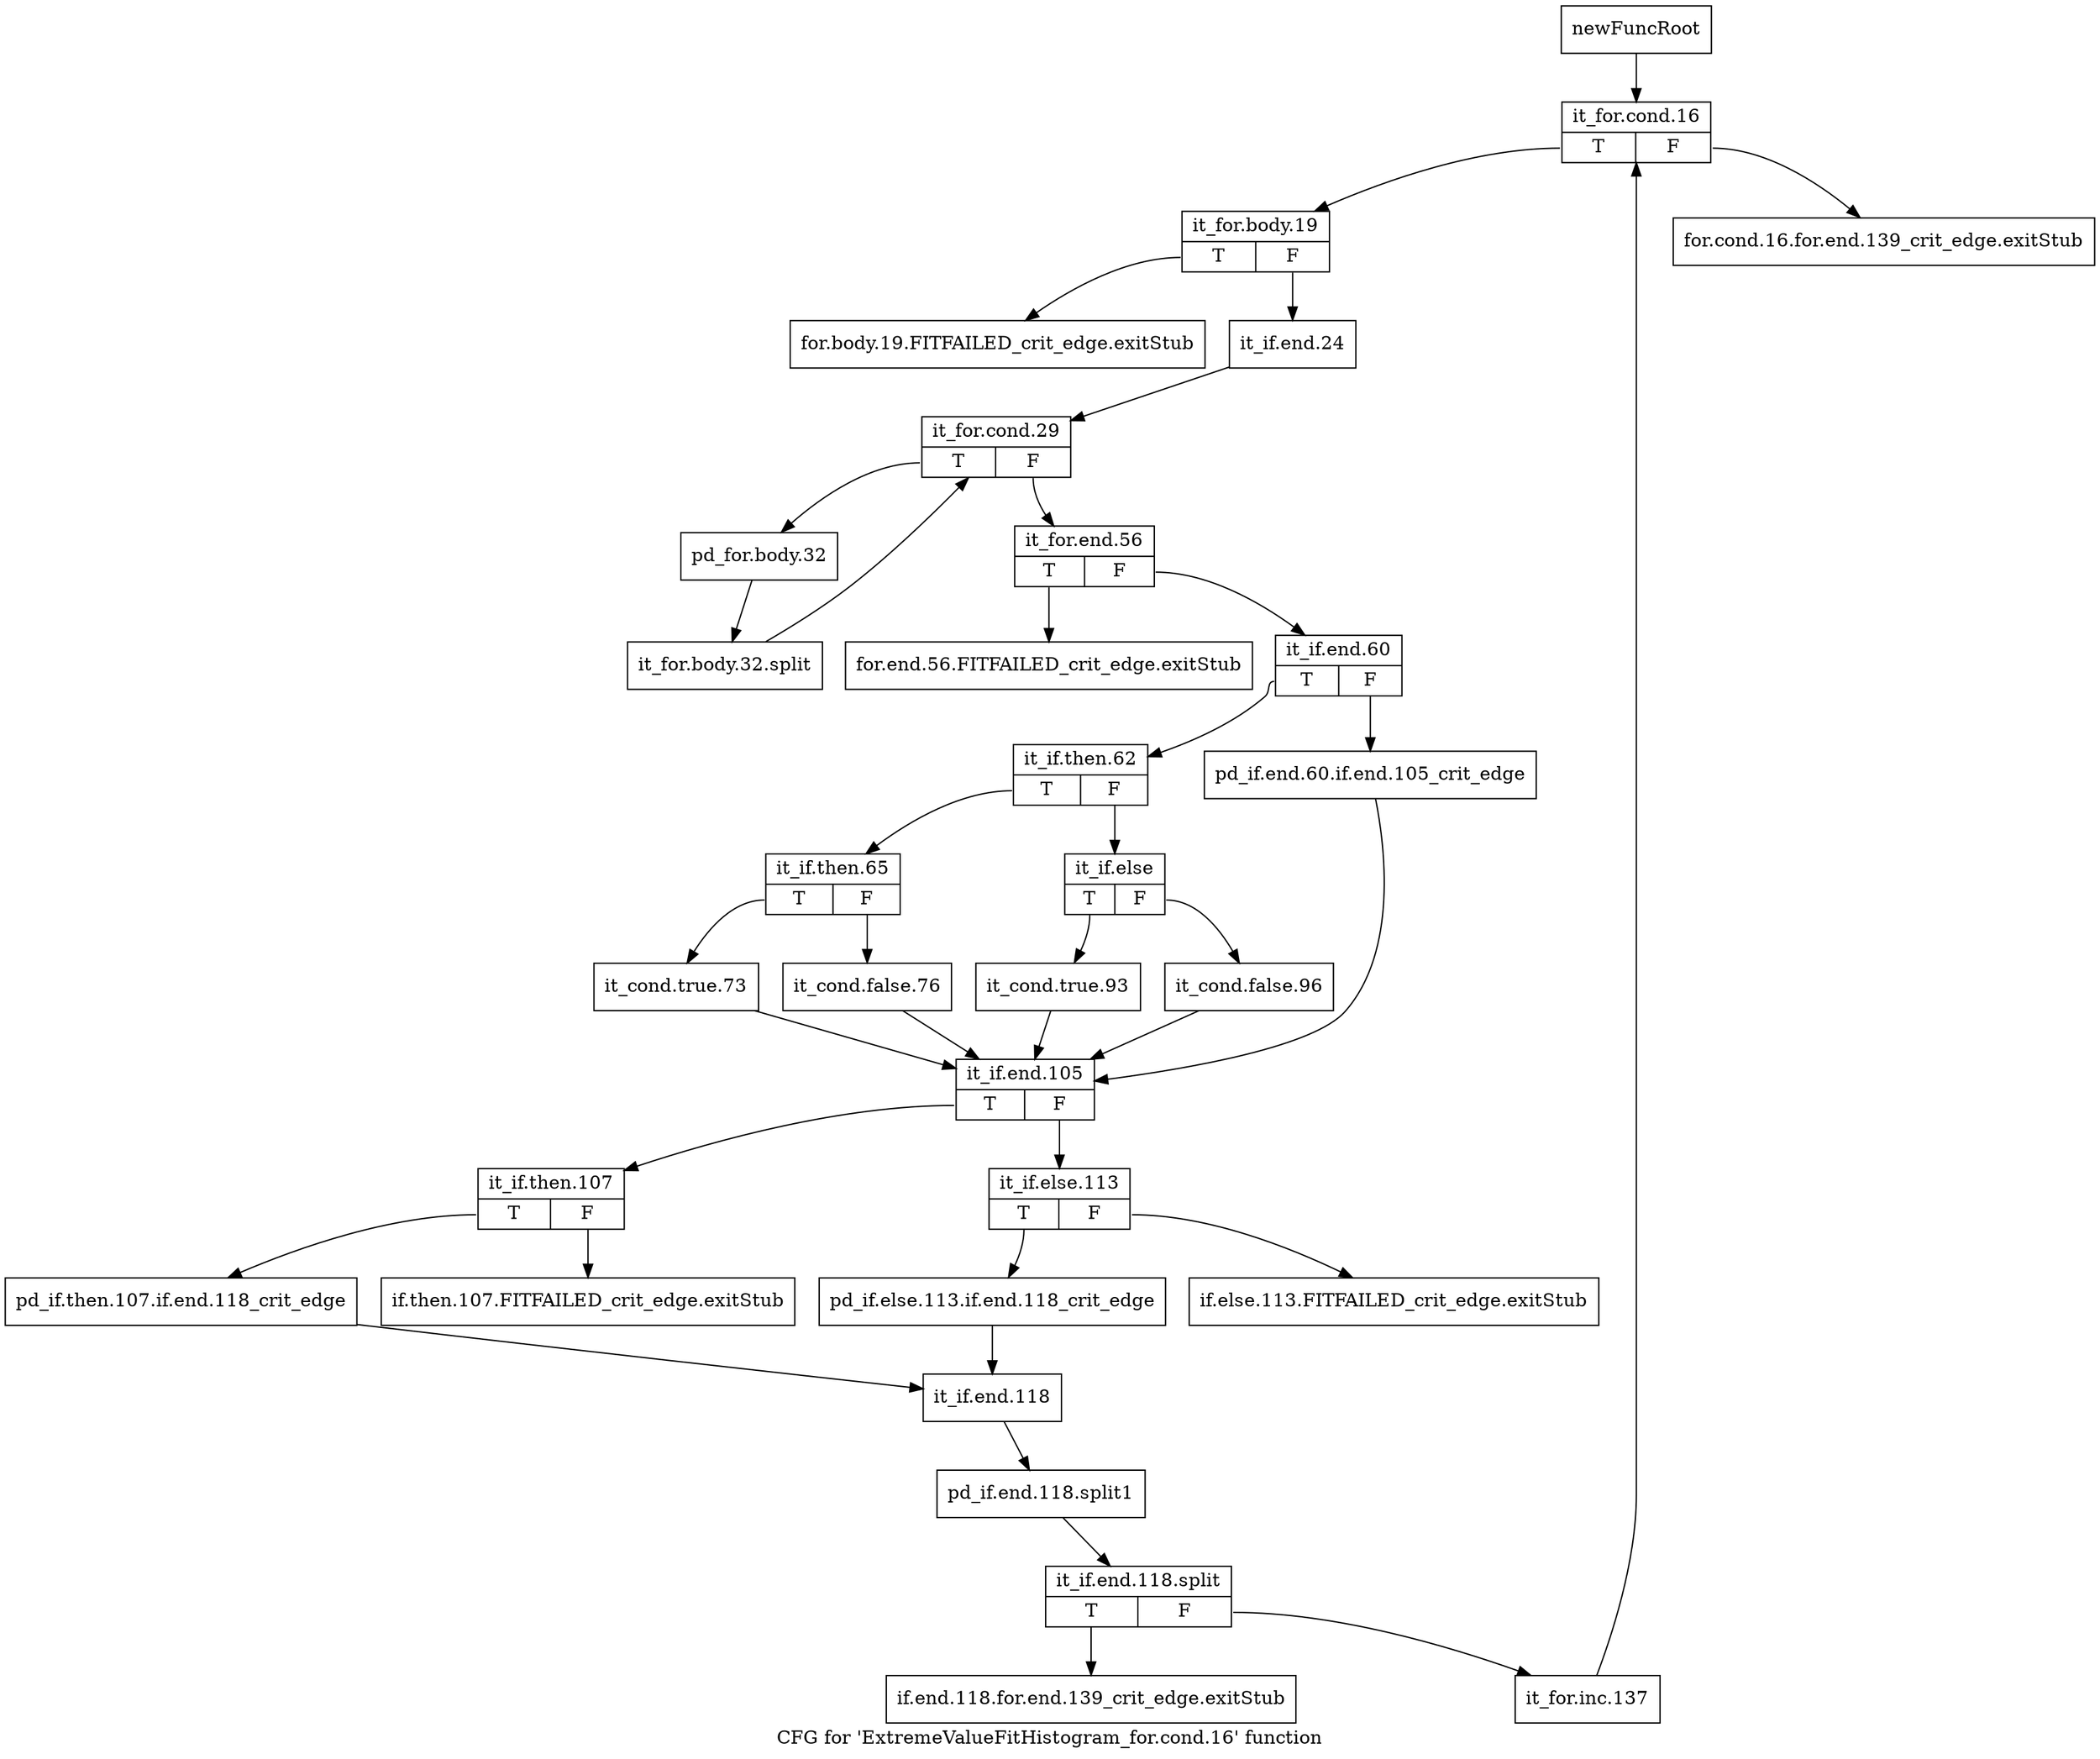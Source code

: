digraph "CFG for 'ExtremeValueFitHistogram_for.cond.16' function" {
	label="CFG for 'ExtremeValueFitHistogram_for.cond.16' function";

	Node0x30948a0 [shape=record,label="{newFuncRoot}"];
	Node0x30948a0 -> Node0x3094ad0;
	Node0x30948f0 [shape=record,label="{for.cond.16.for.end.139_crit_edge.exitStub}"];
	Node0x3094940 [shape=record,label="{for.body.19.FITFAILED_crit_edge.exitStub}"];
	Node0x3094990 [shape=record,label="{for.end.56.FITFAILED_crit_edge.exitStub}"];
	Node0x30949e0 [shape=record,label="{if.else.113.FITFAILED_crit_edge.exitStub}"];
	Node0x3094a30 [shape=record,label="{if.then.107.FITFAILED_crit_edge.exitStub}"];
	Node0x3094a80 [shape=record,label="{if.end.118.for.end.139_crit_edge.exitStub}"];
	Node0x3094ad0 [shape=record,label="{it_for.cond.16|{<s0>T|<s1>F}}"];
	Node0x3094ad0:s0 -> Node0x3094b20;
	Node0x3094ad0:s1 -> Node0x30948f0;
	Node0x3094b20 [shape=record,label="{it_for.body.19|{<s0>T|<s1>F}}"];
	Node0x3094b20:s0 -> Node0x3094940;
	Node0x3094b20:s1 -> Node0x3094b70;
	Node0x3094b70 [shape=record,label="{it_if.end.24}"];
	Node0x3094b70 -> Node0x3094bc0;
	Node0x3094bc0 [shape=record,label="{it_for.cond.29|{<s0>T|<s1>F}}"];
	Node0x3094bc0:s0 -> Node0x3095160;
	Node0x3094bc0:s1 -> Node0x3094c10;
	Node0x3094c10 [shape=record,label="{it_for.end.56|{<s0>T|<s1>F}}"];
	Node0x3094c10:s0 -> Node0x3094990;
	Node0x3094c10:s1 -> Node0x3094c60;
	Node0x3094c60 [shape=record,label="{it_if.end.60|{<s0>T|<s1>F}}"];
	Node0x3094c60:s0 -> Node0x3094d00;
	Node0x3094c60:s1 -> Node0x3094cb0;
	Node0x3094cb0 [shape=record,label="{pd_if.end.60.if.end.105_crit_edge}"];
	Node0x3094cb0 -> Node0x3094f30;
	Node0x3094d00 [shape=record,label="{it_if.then.62|{<s0>T|<s1>F}}"];
	Node0x3094d00:s0 -> Node0x3094e40;
	Node0x3094d00:s1 -> Node0x3094d50;
	Node0x3094d50 [shape=record,label="{it_if.else|{<s0>T|<s1>F}}"];
	Node0x3094d50:s0 -> Node0x3094df0;
	Node0x3094d50:s1 -> Node0x3094da0;
	Node0x3094da0 [shape=record,label="{it_cond.false.96}"];
	Node0x3094da0 -> Node0x3094f30;
	Node0x3094df0 [shape=record,label="{it_cond.true.93}"];
	Node0x3094df0 -> Node0x3094f30;
	Node0x3094e40 [shape=record,label="{it_if.then.65|{<s0>T|<s1>F}}"];
	Node0x3094e40:s0 -> Node0x3094ee0;
	Node0x3094e40:s1 -> Node0x3094e90;
	Node0x3094e90 [shape=record,label="{it_cond.false.76}"];
	Node0x3094e90 -> Node0x3094f30;
	Node0x3094ee0 [shape=record,label="{it_cond.true.73}"];
	Node0x3094ee0 -> Node0x3094f30;
	Node0x3094f30 [shape=record,label="{it_if.end.105|{<s0>T|<s1>F}}"];
	Node0x3094f30:s0 -> Node0x3095020;
	Node0x3094f30:s1 -> Node0x3094f80;
	Node0x3094f80 [shape=record,label="{it_if.else.113|{<s0>T|<s1>F}}"];
	Node0x3094f80:s0 -> Node0x3094fd0;
	Node0x3094f80:s1 -> Node0x30949e0;
	Node0x3094fd0 [shape=record,label="{pd_if.else.113.if.end.118_crit_edge}"];
	Node0x3094fd0 -> Node0x30950c0;
	Node0x3095020 [shape=record,label="{it_if.then.107|{<s0>T|<s1>F}}"];
	Node0x3095020:s0 -> Node0x3095070;
	Node0x3095020:s1 -> Node0x3094a30;
	Node0x3095070 [shape=record,label="{pd_if.then.107.if.end.118_crit_edge}"];
	Node0x3095070 -> Node0x30950c0;
	Node0x30950c0 [shape=record,label="{it_if.end.118}"];
	Node0x30950c0 -> Node0x386cf30;
	Node0x386cf30 [shape=record,label="{pd_if.end.118.split1}"];
	Node0x386cf30 -> Node0x386d380;
	Node0x386d380 [shape=record,label="{it_if.end.118.split|{<s0>T|<s1>F}}"];
	Node0x386d380:s0 -> Node0x3094a80;
	Node0x386d380:s1 -> Node0x3095110;
	Node0x3095110 [shape=record,label="{it_for.inc.137}"];
	Node0x3095110 -> Node0x3094ad0;
	Node0x3095160 [shape=record,label="{pd_for.body.32}"];
	Node0x3095160 -> Node0x386ce30;
	Node0x386ce30 [shape=record,label="{it_for.body.32.split}"];
	Node0x386ce30 -> Node0x3094bc0;
}
